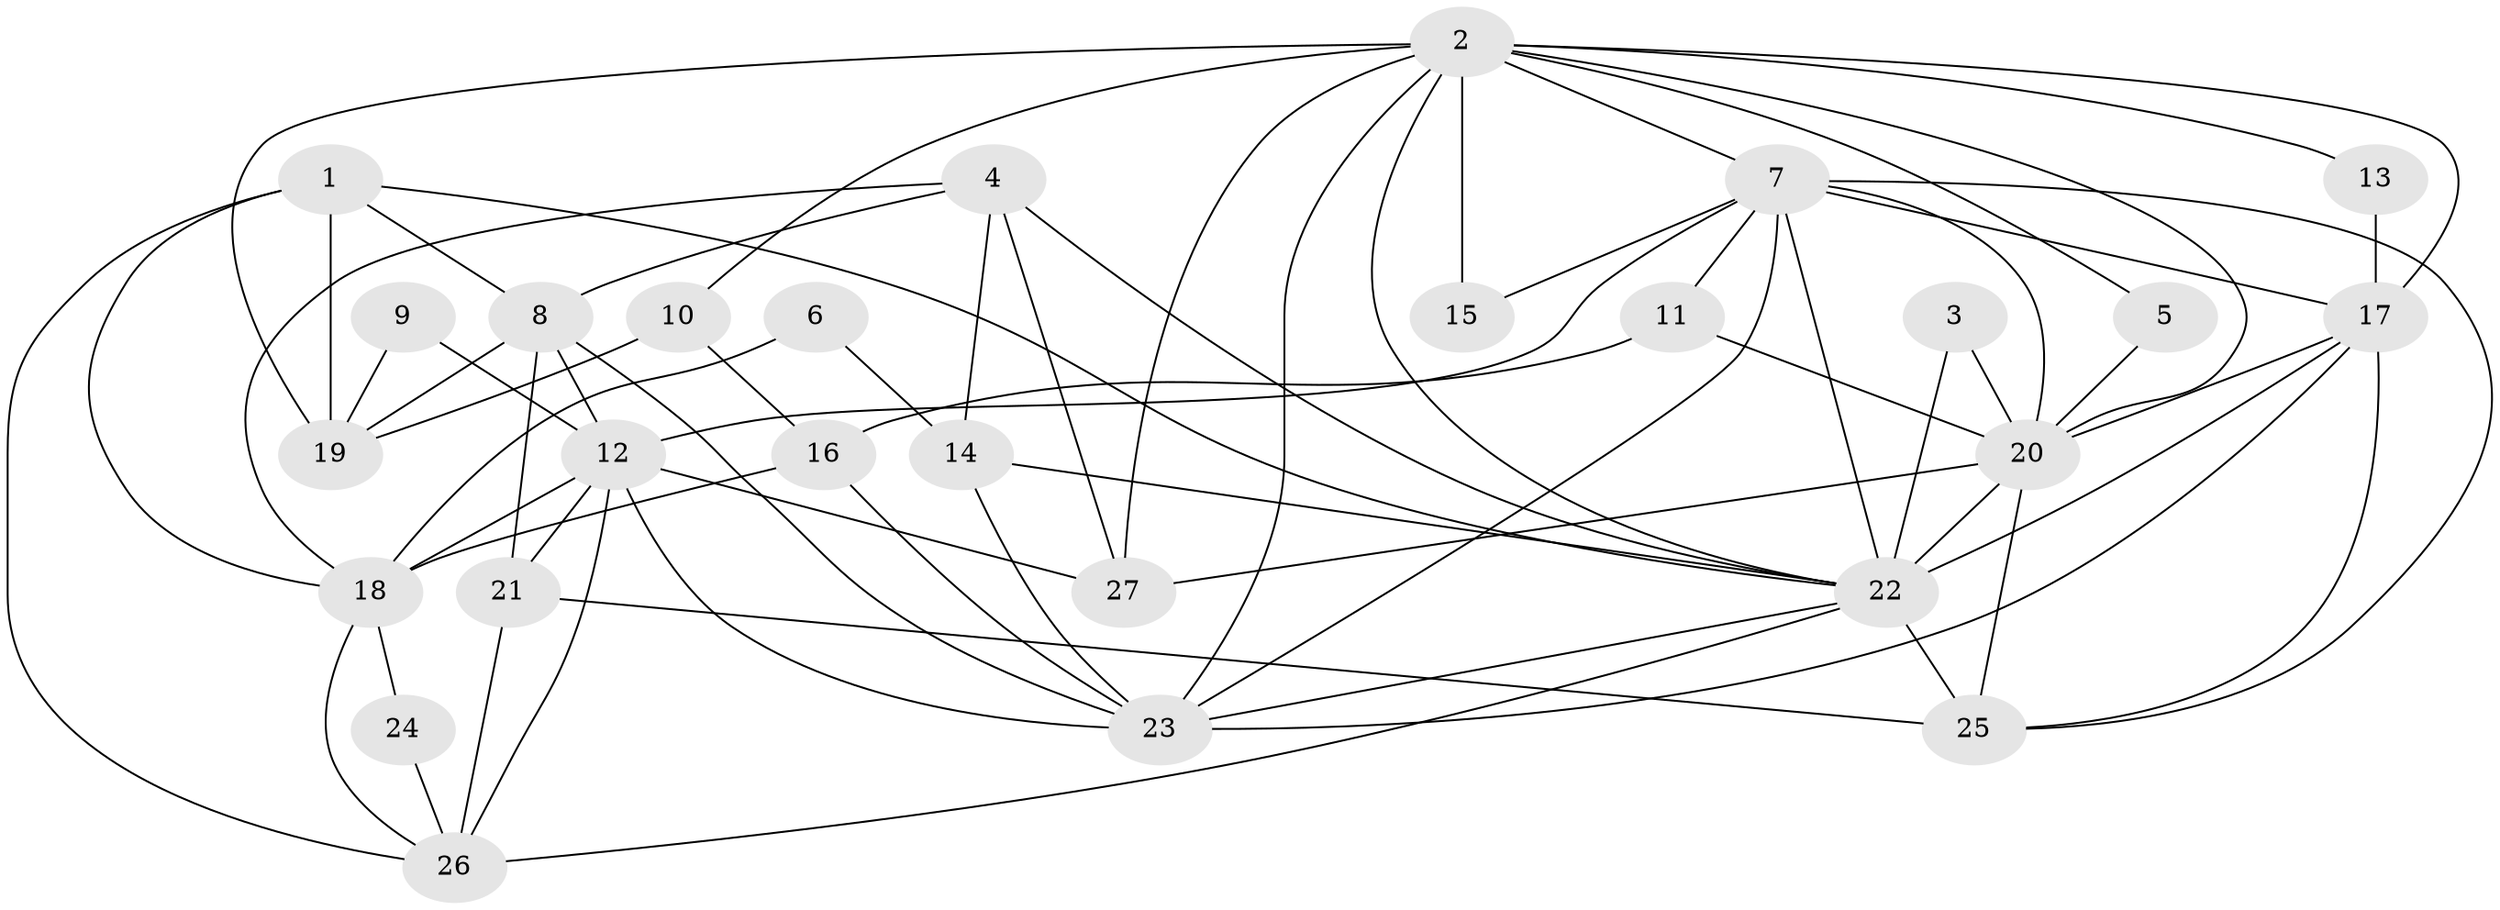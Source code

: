 // original degree distribution, {3: 0.32075471698113206, 6: 0.11320754716981132, 5: 0.18867924528301888, 4: 0.1509433962264151, 2: 0.16981132075471697, 7: 0.03773584905660377, 11: 0.018867924528301886}
// Generated by graph-tools (version 1.1) at 2025/26/03/09/25 03:26:20]
// undirected, 27 vertices, 69 edges
graph export_dot {
graph [start="1"]
  node [color=gray90,style=filled];
  1;
  2;
  3;
  4;
  5;
  6;
  7;
  8;
  9;
  10;
  11;
  12;
  13;
  14;
  15;
  16;
  17;
  18;
  19;
  20;
  21;
  22;
  23;
  24;
  25;
  26;
  27;
  1 -- 8 [weight=1.0];
  1 -- 18 [weight=1.0];
  1 -- 19 [weight=1.0];
  1 -- 22 [weight=1.0];
  1 -- 26 [weight=1.0];
  2 -- 5 [weight=1.0];
  2 -- 7 [weight=1.0];
  2 -- 10 [weight=1.0];
  2 -- 13 [weight=1.0];
  2 -- 15 [weight=1.0];
  2 -- 17 [weight=1.0];
  2 -- 19 [weight=1.0];
  2 -- 20 [weight=1.0];
  2 -- 22 [weight=1.0];
  2 -- 23 [weight=1.0];
  2 -- 27 [weight=1.0];
  3 -- 20 [weight=1.0];
  3 -- 22 [weight=1.0];
  4 -- 8 [weight=1.0];
  4 -- 14 [weight=1.0];
  4 -- 18 [weight=1.0];
  4 -- 22 [weight=1.0];
  4 -- 27 [weight=1.0];
  5 -- 20 [weight=2.0];
  6 -- 14 [weight=1.0];
  6 -- 18 [weight=1.0];
  7 -- 11 [weight=1.0];
  7 -- 12 [weight=1.0];
  7 -- 15 [weight=1.0];
  7 -- 17 [weight=1.0];
  7 -- 20 [weight=1.0];
  7 -- 22 [weight=1.0];
  7 -- 23 [weight=1.0];
  7 -- 25 [weight=1.0];
  8 -- 12 [weight=1.0];
  8 -- 19 [weight=1.0];
  8 -- 21 [weight=1.0];
  8 -- 23 [weight=1.0];
  9 -- 12 [weight=1.0];
  9 -- 19 [weight=1.0];
  10 -- 16 [weight=1.0];
  10 -- 19 [weight=1.0];
  11 -- 16 [weight=1.0];
  11 -- 20 [weight=1.0];
  12 -- 18 [weight=1.0];
  12 -- 21 [weight=1.0];
  12 -- 23 [weight=1.0];
  12 -- 26 [weight=1.0];
  12 -- 27 [weight=1.0];
  13 -- 17 [weight=1.0];
  14 -- 22 [weight=1.0];
  14 -- 23 [weight=1.0];
  16 -- 18 [weight=1.0];
  16 -- 23 [weight=1.0];
  17 -- 20 [weight=1.0];
  17 -- 22 [weight=1.0];
  17 -- 23 [weight=1.0];
  17 -- 25 [weight=1.0];
  18 -- 24 [weight=2.0];
  18 -- 26 [weight=1.0];
  20 -- 22 [weight=4.0];
  20 -- 25 [weight=1.0];
  20 -- 27 [weight=1.0];
  21 -- 25 [weight=2.0];
  21 -- 26 [weight=1.0];
  22 -- 23 [weight=1.0];
  22 -- 25 [weight=1.0];
  22 -- 26 [weight=1.0];
  24 -- 26 [weight=1.0];
}
